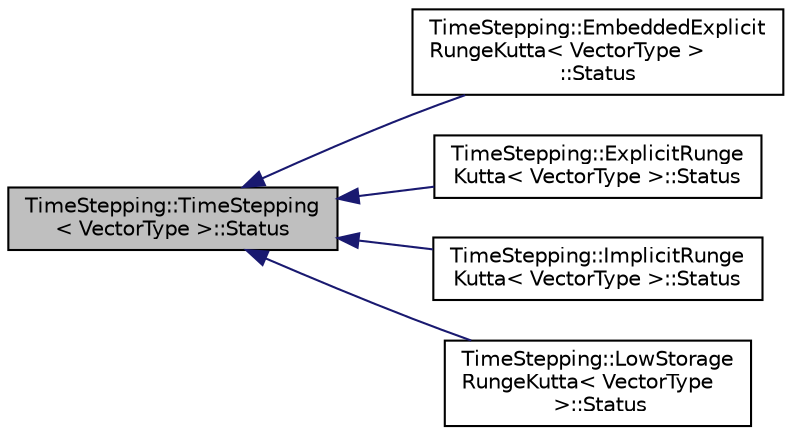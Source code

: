 digraph "TimeStepping::TimeStepping&lt; VectorType &gt;::Status"
{
 // LATEX_PDF_SIZE
  edge [fontname="Helvetica",fontsize="10",labelfontname="Helvetica",labelfontsize="10"];
  node [fontname="Helvetica",fontsize="10",shape=record];
  rankdir="LR";
  Node1 [label="TimeStepping::TimeStepping\l\< VectorType \>::Status",height=0.2,width=0.4,color="black", fillcolor="grey75", style="filled", fontcolor="black",tooltip=" "];
  Node1 -> Node2 [dir="back",color="midnightblue",fontsize="10",style="solid",fontname="Helvetica"];
  Node2 [label="TimeStepping::EmbeddedExplicit\lRungeKutta\< VectorType \>\l::Status",height=0.2,width=0.4,color="black", fillcolor="white", style="filled",URL="$structTimeStepping_1_1EmbeddedExplicitRungeKutta_1_1Status.html",tooltip=" "];
  Node1 -> Node3 [dir="back",color="midnightblue",fontsize="10",style="solid",fontname="Helvetica"];
  Node3 [label="TimeStepping::ExplicitRunge\lKutta\< VectorType \>::Status",height=0.2,width=0.4,color="black", fillcolor="white", style="filled",URL="$structTimeStepping_1_1ExplicitRungeKutta_1_1Status.html",tooltip=" "];
  Node1 -> Node4 [dir="back",color="midnightblue",fontsize="10",style="solid",fontname="Helvetica"];
  Node4 [label="TimeStepping::ImplicitRunge\lKutta\< VectorType \>::Status",height=0.2,width=0.4,color="black", fillcolor="white", style="filled",URL="$structTimeStepping_1_1ImplicitRungeKutta_1_1Status.html",tooltip=" "];
  Node1 -> Node5 [dir="back",color="midnightblue",fontsize="10",style="solid",fontname="Helvetica"];
  Node5 [label="TimeStepping::LowStorage\lRungeKutta\< VectorType\l \>::Status",height=0.2,width=0.4,color="black", fillcolor="white", style="filled",URL="$structTimeStepping_1_1LowStorageRungeKutta_1_1Status.html",tooltip=" "];
}
